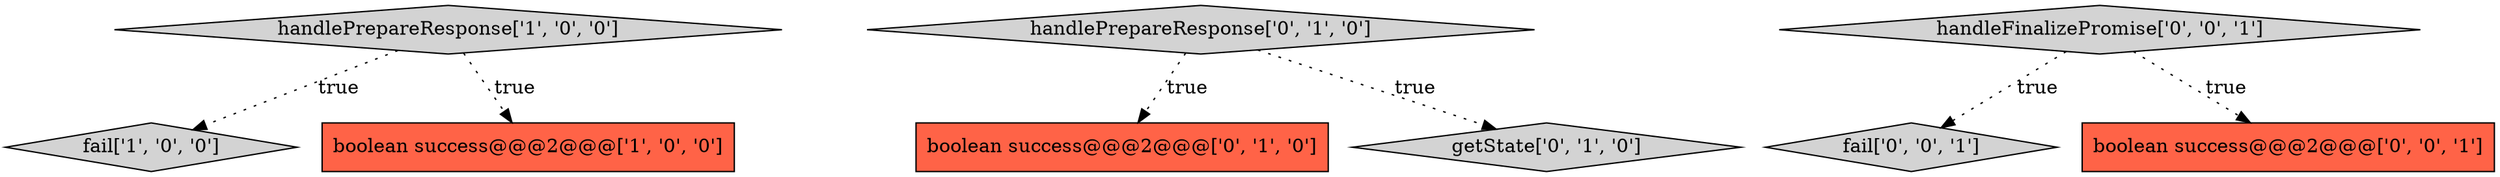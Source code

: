 digraph {
1 [style = filled, label = "handlePrepareResponse['1', '0', '0']", fillcolor = lightgray, shape = diamond image = "AAA0AAABBB1BBB"];
4 [style = filled, label = "boolean success@@@2@@@['0', '1', '0']", fillcolor = tomato, shape = box image = "AAA0AAABBB2BBB"];
0 [style = filled, label = "fail['1', '0', '0']", fillcolor = lightgray, shape = diamond image = "AAA0AAABBB1BBB"];
8 [style = filled, label = "fail['0', '0', '1']", fillcolor = lightgray, shape = diamond image = "AAA0AAABBB3BBB"];
3 [style = filled, label = "handlePrepareResponse['0', '1', '0']", fillcolor = lightgray, shape = diamond image = "AAA0AAABBB2BBB"];
7 [style = filled, label = "boolean success@@@2@@@['0', '0', '1']", fillcolor = tomato, shape = box image = "AAA0AAABBB3BBB"];
2 [style = filled, label = "boolean success@@@2@@@['1', '0', '0']", fillcolor = tomato, shape = box image = "AAA0AAABBB1BBB"];
5 [style = filled, label = "getState['0', '1', '0']", fillcolor = lightgray, shape = diamond image = "AAA0AAABBB2BBB"];
6 [style = filled, label = "handleFinalizePromise['0', '0', '1']", fillcolor = lightgray, shape = diamond image = "AAA0AAABBB3BBB"];
1->2 [style = dotted, label="true"];
6->8 [style = dotted, label="true"];
6->7 [style = dotted, label="true"];
3->4 [style = dotted, label="true"];
3->5 [style = dotted, label="true"];
1->0 [style = dotted, label="true"];
}
